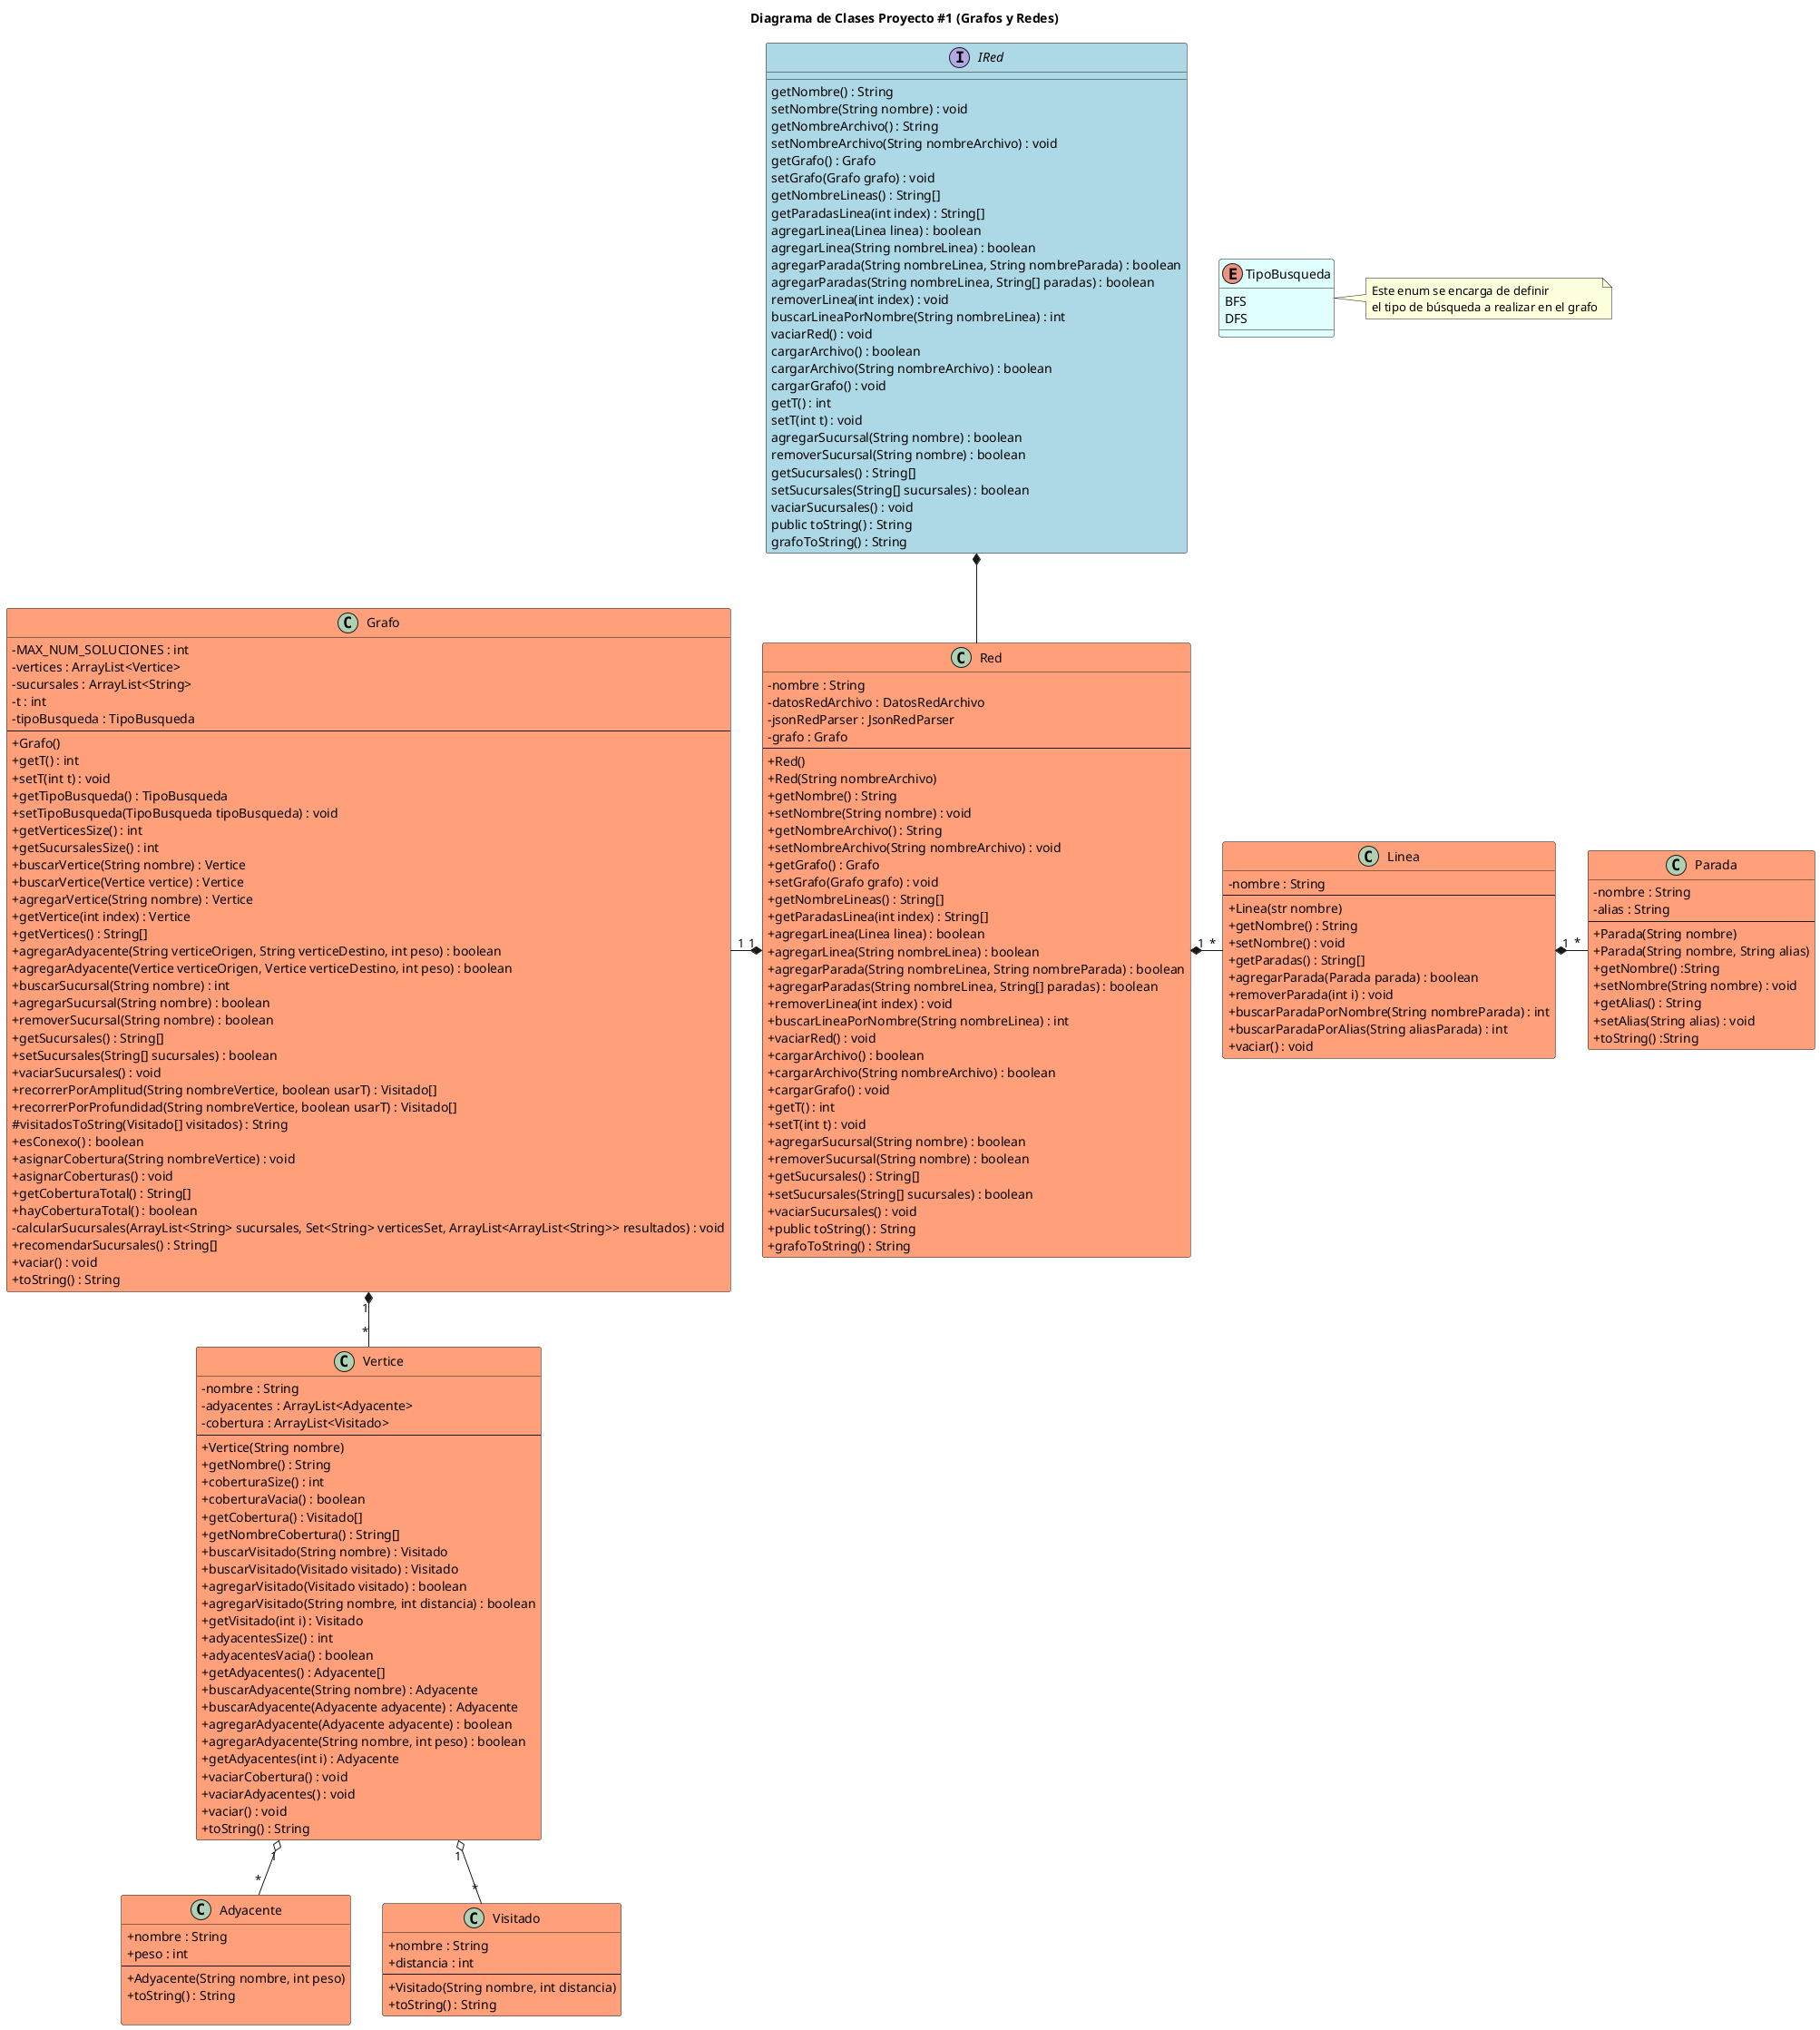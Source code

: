 @startuml

title Diagrama de Clases Proyecto #1 (Grafos y Redes)
skinparam ClassAttributeIconSize 0

class Adyacente #LightSalmon {
    +nombre : String
    +peso : int
    --
    +Adyacente(String nombre, int peso)
    +toString() : String

}

class Visitado #LightSalmon {
    +nombre : String
    +distancia : int
    --
    +Visitado(String nombre, int distancia)
    +toString() : String
}

class Vertice #LightSalmon{
    -nombre : String
    -adyacentes : ArrayList<Adyacente>
    -cobertura : ArrayList<Visitado>
    --
    +Vertice(String nombre)
    +getNombre() : String
    +coberturaSize() : int
    +coberturaVacia() : boolean
    +getCobertura() : Visitado[]
    +getNombreCobertura() : String[]
    +buscarVisitado(String nombre) : Visitado
    +buscarVisitado(Visitado visitado) : Visitado
    +agregarVisitado(Visitado visitado) : boolean
    +agregarVisitado(String nombre, int distancia) : boolean
    +getVisitado(int i) : Visitado
    +adyacentesSize() : int
    +adyacentesVacia() : boolean
    +getAdyacentes() : Adyacente[]
    +buscarAdyacente(String nombre) : Adyacente
    +buscarAdyacente(Adyacente adyacente) : Adyacente
    +agregarAdyacente(Adyacente adyacente) : boolean
    +agregarAdyacente(String nombre, int peso) : boolean
    +getAdyacentes(int i) : Adyacente
    +vaciarCobertura() : void
    +vaciarAdyacentes() : void
    +vaciar() : void
    +toString() : String
}

class Parada #LightSalmon {
    -nombre : String
    -alias : String
    --
    +Parada(String nombre)
    +Parada(String nombre, String alias)
    +getNombre() :String
    +setNombre(String nombre) : void
    +getAlias() : String
    +setAlias(String alias) : void
    +toString() :String
}

class Linea #LightSalmon {
    -nombre : String
    --
    +Linea(str nombre)
    +getNombre() : String
    +setNombre() : void
    +getParadas() : String[]
    +agregarParada(Parada parada) : boolean
    +removerParada(int i) : void
    +buscarParadaPorNombre(String nombreParada) : int
    +buscarParadaPorAlias(String aliasParada) : int
    +vaciar() : void
}

class Red #LightSalmon{
    -nombre : String
    -datosRedArchivo : DatosRedArchivo
    -jsonRedParser : JsonRedParser
    -grafo : Grafo
    --
    +Red()
    +Red(String nombreArchivo)
    +getNombre() : String
    +setNombre(String nombre) : void
    +getNombreArchivo() : String
    +setNombreArchivo(String nombreArchivo) : void
    +getGrafo() : Grafo
    +setGrafo(Grafo grafo) : void
    +getNombreLineas() : String[]
    +getParadasLinea(int index) : String[]
    +agregarLinea(Linea linea) : boolean
    +agregarLinea(String nombreLinea) : boolean
    +agregarParada(String nombreLinea, String nombreParada) : boolean
    +agregarParadas(String nombreLinea, String[] paradas) : boolean
    +removerLinea(int index) : void
    +buscarLineaPorNombre(String nombreLinea) : int
    +vaciarRed() : void
    +cargarArchivo() : boolean
    +cargarArchivo(String nombreArchivo) : boolean
    +cargarGrafo() : void
    +getT() : int
    +setT(int t) : void
    +agregarSucursal(String nombre) : boolean
    +removerSucursal(String nombre) : boolean
    +getSucursales() : String[]
    +setSucursales(String[] sucursales) : boolean
    +vaciarSucursales() : void
    +public toString() : String
    +grafoToString() : String
}

enum TipoBusqueda #LightCyan {
    BFS
    DFS
}

class Grafo #LightSalmon{
    -MAX_NUM_SOLUCIONES : int
    -vertices : ArrayList<Vertice>
    -sucursales : ArrayList<String>
    -t : int
    -tipoBusqueda : TipoBusqueda
    --
    +Grafo()
    +getT() : int
    +setT(int t) : void
    +getTipoBusqueda() : TipoBusqueda
    +setTipoBusqueda(TipoBusqueda tipoBusqueda) : void
    +getVerticesSize() : int
    +getSucursalesSize() : int
    +buscarVertice(String nombre) : Vertice
    +buscarVertice(Vertice vertice) : Vertice
    +agregarVertice(String nombre) : Vertice
    +getVertice(int index) : Vertice
    +getVertices() : String[]
    +agregarAdyacente(String verticeOrigen, String verticeDestino, int peso) : boolean
    +agregarAdyacente(Vertice verticeOrigen, Vertice verticeDestino, int peso) : boolean
    +buscarSucursal(String nombre) : int
    +agregarSucursal(String nombre) : boolean
    +removerSucursal(String nombre) : boolean
    +getSucursales() : String[]
    +setSucursales(String[] sucursales) : boolean
    +vaciarSucursales() : void
    +recorrerPorAmplitud(String nombreVertice, boolean usarT) : Visitado[]
    +recorrerPorProfundidad(String nombreVertice, boolean usarT) : Visitado[]
    #visitadosToString(Visitado[] visitados) : String
    +esConexo() : boolean
    +asignarCobertura(String nombreVertice) : void
    +asignarCoberturas() : void
    +getCoberturaTotal() : String[]
    +hayCoberturaTotal() : boolean
    -calcularSucursales(ArrayList<String> sucursales, Set<String> verticesSet, ArrayList<ArrayList<String>> resultados) : void
    +recomendarSucursales() : String[]
    +vaciar() : void
    +toString() : String
}

interface IRed #LightBlue{
    getNombre() : String
    setNombre(String nombre) : void
    getNombreArchivo() : String
    setNombreArchivo(String nombreArchivo) : void
    getGrafo() : Grafo
    setGrafo(Grafo grafo) : void
    getNombreLineas() : String[]
    getParadasLinea(int index) : String[]
    agregarLinea(Linea linea) : boolean
    agregarLinea(String nombreLinea) : boolean
    agregarParada(String nombreLinea, String nombreParada) : boolean
    agregarParadas(String nombreLinea, String[] paradas) : boolean
    removerLinea(int index) : void
    buscarLineaPorNombre(String nombreLinea) : int
    vaciarRed() : void
    cargarArchivo() : boolean
    cargarArchivo(String nombreArchivo) : boolean
    cargarGrafo() : void
    getT() : int
    setT(int t) : void
    agregarSucursal(String nombre) : boolean
    removerSucursal(String nombre) : boolean
    getSucursales() : String[]
    setSucursales(String[] sucursales) : boolean
    vaciarSucursales() : void
    public toString() : String
    grafoToString() : String
}

IRed *-down- Red
Red "1" *-right- "*" Linea
Linea "1" *-right- "*" Parada
Vertice "1" o-down- "*" Adyacente
Vertice "1" o-down- "*" Visitado
Grafo "1" *-down- "*" Vertice
Red "1" *-left- "1" Grafo
note right of TipoBusqueda: Este enum se encarga de definir \nel tipo de búsqueda a realizar en el grafo


@enduml